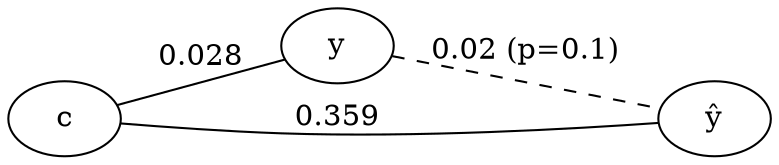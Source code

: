 graph {
	rankdir=LR
	c [label=c]
	y [label=y]
	yhat [label=<y&#770;>]
	c -- yhat [label=0.359]
	c -- y [label=0.028]
	y -- yhat [label="0.02 (p=0.1)" style=dashed]
}
